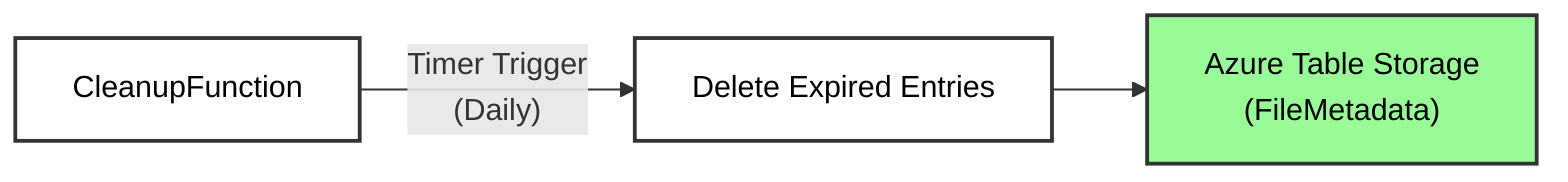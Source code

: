 flowchart LR
%% Cleanup Function
    CF["CleanupFunction"] -- "Timer Trigger<br/>(Daily)" --> Clean["Delete Expired Entries"]

    Clean --> H["Azure Table Storage<br/>(FileMetadata)"]

%% Styles
    style CF fill:#FFF,stroke:#333,stroke-width:2px,color:#000
    style Clean fill:#FFF,stroke:#333,stroke-width:2px,color:#000
    style H fill:#98FB98,stroke:#333,stroke-width:2px,color:#000